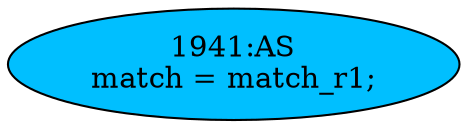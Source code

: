 strict digraph "" {
	node [label="\N"];
	"1941:AS"	 [ast="<pyverilog.vparser.ast.Assign object at 0x7f0a38d99910>",
		def_var="['match']",
		fillcolor=deepskyblue,
		label="1941:AS
match = match_r1;",
		statements="[]",
		style=filled,
		typ=Assign,
		use_var="['match_r1']"];
}
